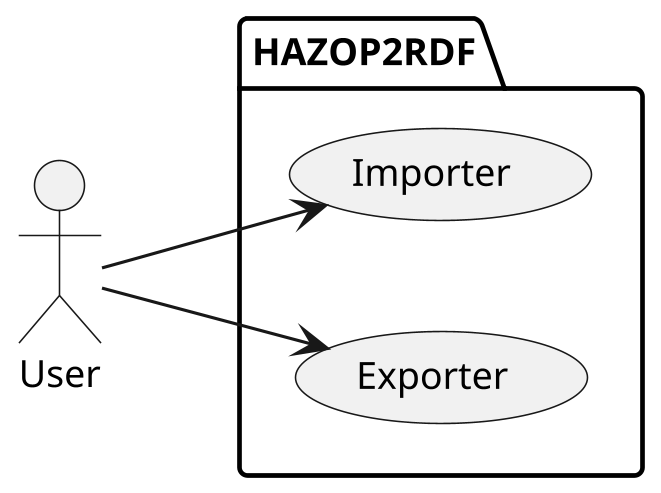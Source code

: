 @startuml
skinparam monochrome true
skinparam dpi 300
skinparam defaultFontSize 12

left to right direction

actor User

package HAZOP2RDF {
  usecase Importer
  usecase Exporter
}

User --> Importer
User --> Exporter
@enduml
